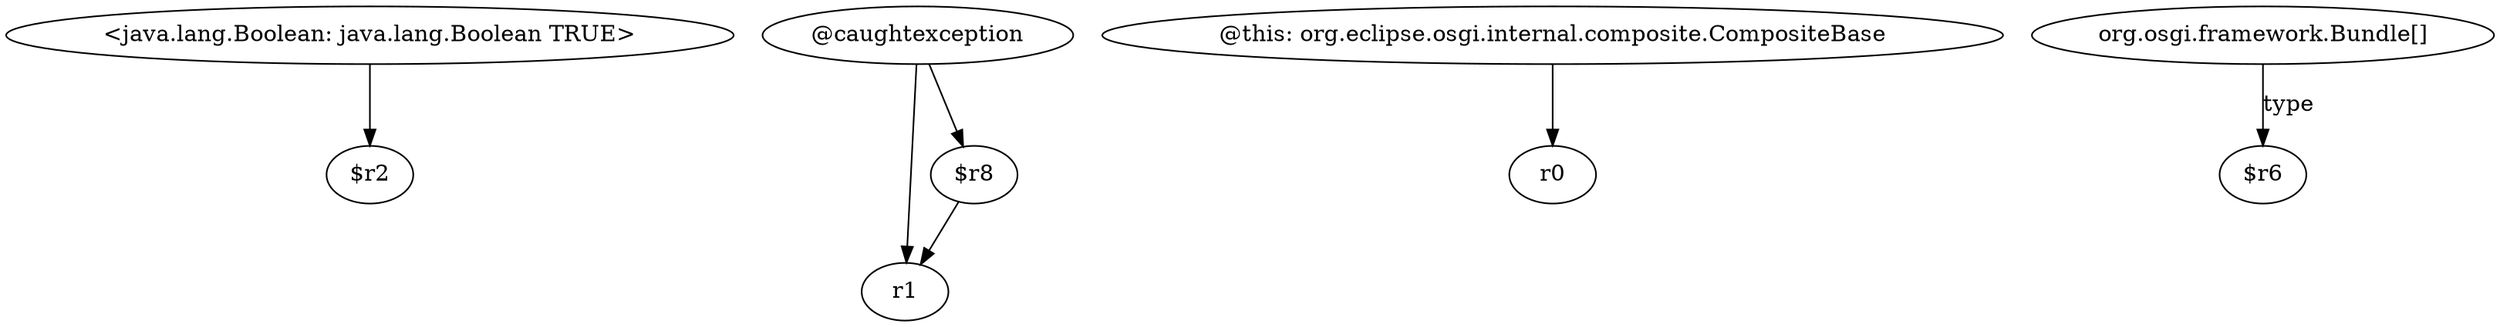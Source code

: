 digraph g {
0[label="<java.lang.Boolean: java.lang.Boolean TRUE>"]
1[label="$r2"]
0->1[label=""]
2[label="@caughtexception"]
3[label="r1"]
2->3[label=""]
4[label="$r8"]
4->3[label=""]
5[label="@this: org.eclipse.osgi.internal.composite.CompositeBase"]
6[label="r0"]
5->6[label=""]
7[label="org.osgi.framework.Bundle[]"]
8[label="$r6"]
7->8[label="type"]
2->4[label=""]
}